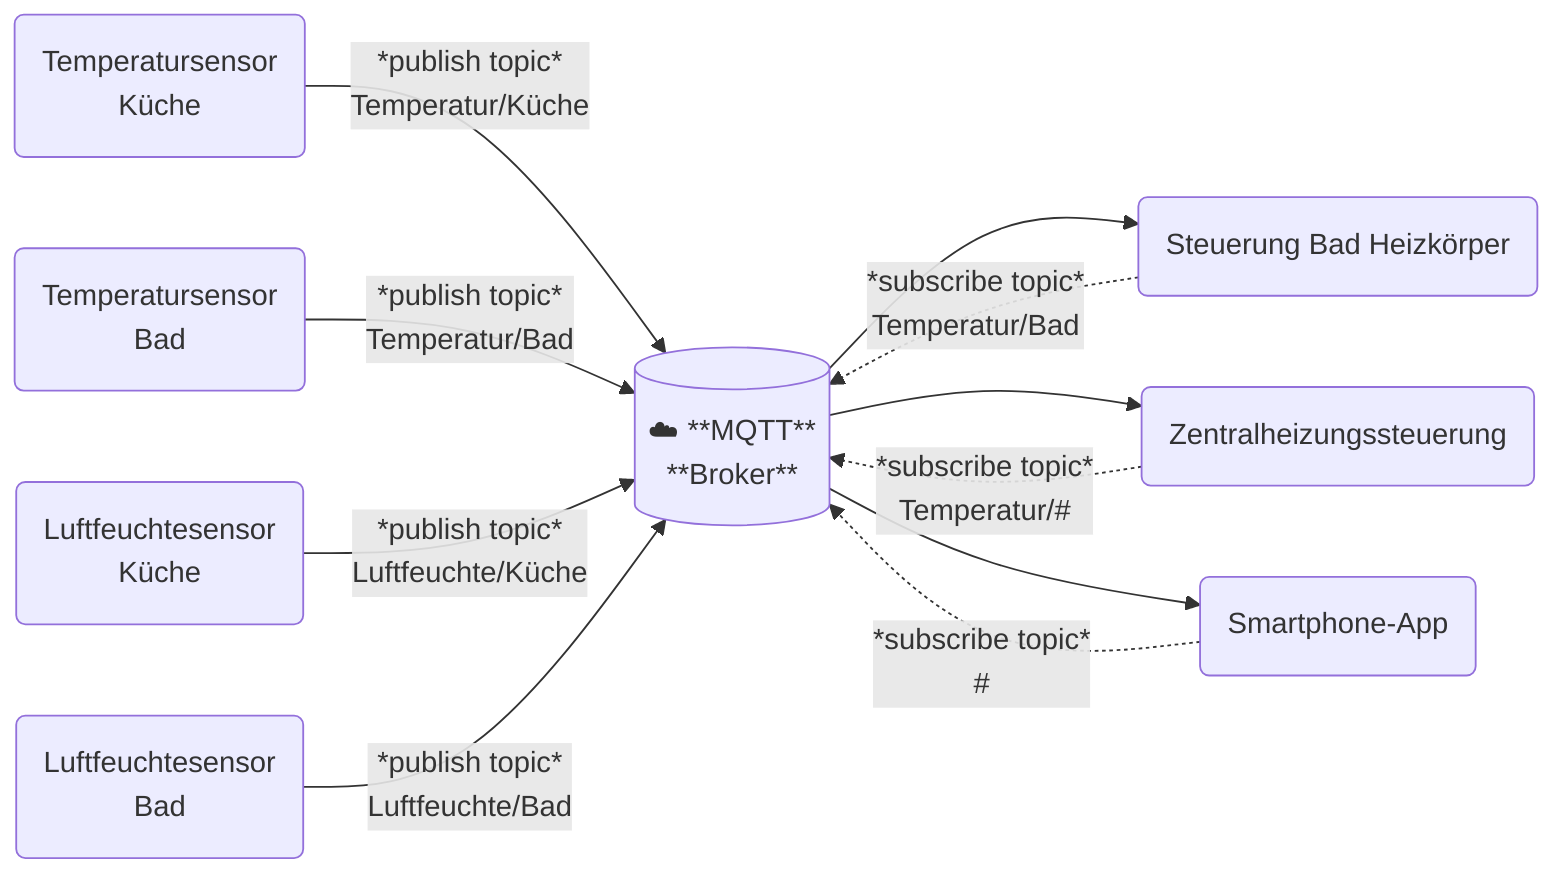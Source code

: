 graph LR
  %% Broker (als Wolke dargestellt)
  Broker[("☁️ **MQTT** <br/> **Broker**")]

  %% Publisher-Clients links
  Pub1(Temperatursensor <br/> Küche)
  Pub2(Temperatursensor <br/> Bad)
  Pub3(Luftfeuchtesensor <br/> Küche)
  Pub4(Luftfeuchtesensor <br/> Bad)

  %% Subscriber-Clients rechts
  Sub1(Steuerung Bad Heizkörper)
  Sub2(Zentralheizungssteuerung)
  Sub3(Smartphone-App)

  %% Verbindungen Publisher -> Broker
  Pub1 -->|*publish topic* <br/> Temperatur/Küche| Broker
  Pub2 -->|*publish topic* <br/> Temperatur/Bad| Broker
  Pub3 -->|*publish topic* <br/> Luftfeuchte/Küche| Broker
  Pub4 -->|*publish topic* <br/> Luftfeuchte/Bad| Broker


  %% Verbindungen Subscriber -> Broker
  Sub1 -. *subscribe topic* <br/> Temperatur/Bad .-> Broker
  Sub2 -. *subscribe topic* <br/> Temperatur/# .->Broker
  Sub3 -. *subscribe topic* <br/> # .->Broker

  %% Verbindungen Broker -> Subscriber
  Broker --> Sub1
  Broker -->Sub2
  Broker -->Sub3